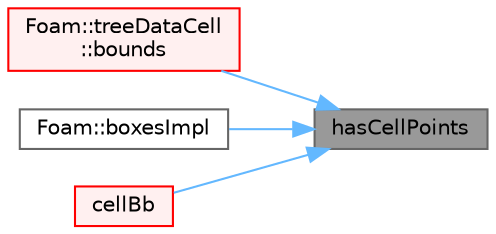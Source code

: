 digraph "hasCellPoints"
{
 // LATEX_PDF_SIZE
  bgcolor="transparent";
  edge [fontname=Helvetica,fontsize=10,labelfontname=Helvetica,labelfontsize=10];
  node [fontname=Helvetica,fontsize=10,shape=box,height=0.2,width=0.4];
  rankdir="RL";
  Node1 [id="Node000001",label="hasCellPoints",height=0.2,width=0.4,color="gray40", fillcolor="grey60", style="filled", fontcolor="black",tooltip=" "];
  Node1 -> Node2 [id="edge1_Node000001_Node000002",dir="back",color="steelblue1",style="solid",tooltip=" "];
  Node2 [id="Node000002",label="Foam::treeDataCell\l::bounds",height=0.2,width=0.4,color="red", fillcolor="#FFF0F0", style="filled",URL="$classFoam_1_1treeDataCell.html#ac344b939d2828cc8626e3d5b43bf8000",tooltip=" "];
  Node1 -> Node4 [id="edge2_Node000001_Node000004",dir="back",color="steelblue1",style="solid",tooltip=" "];
  Node4 [id="Node000004",label="Foam::boxesImpl",height=0.2,width=0.4,color="grey40", fillcolor="white", style="filled",URL="$namespaceFoam.html#a6409342f02282986b257d522aff2f2e6",tooltip=" "];
  Node1 -> Node5 [id="edge3_Node000001_Node000005",dir="back",color="steelblue1",style="solid",tooltip=" "];
  Node5 [id="Node000005",label="cellBb",height=0.2,width=0.4,color="red", fillcolor="#FFF0F0", style="filled",URL="$classFoam_1_1primitiveMesh.html#acc6d1ae147bc8e7b28ba5ee2a121781a",tooltip=" "];
}
